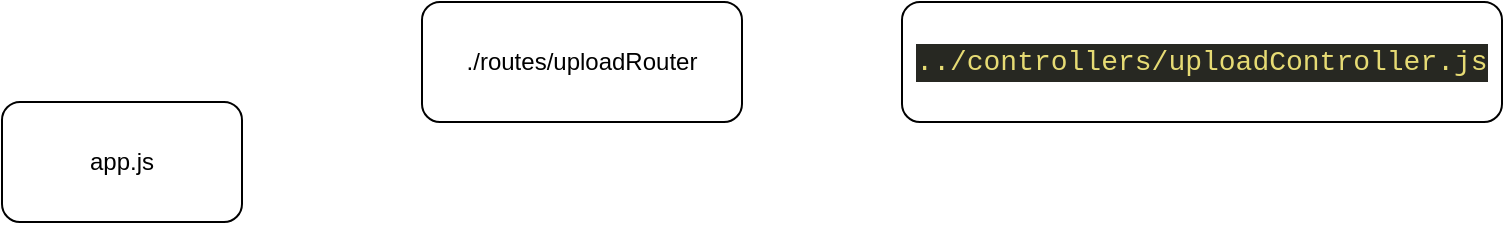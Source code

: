 <mxfile>
    <diagram id="EctXRN4JvicIDpXzQyQG" name="Page-1">
        <mxGraphModel dx="1025" dy="293" grid="1" gridSize="10" guides="1" tooltips="1" connect="1" arrows="1" fold="1" page="1" pageScale="1" pageWidth="850" pageHeight="1100" math="0" shadow="0">
            <root>
                <mxCell id="0"/>
                <mxCell id="1" parent="0"/>
                <mxCell id="2" value="app.js" style="rounded=1;whiteSpace=wrap;html=1;" vertex="1" parent="1">
                    <mxGeometry x="10" y="70" width="120" height="60" as="geometry"/>
                </mxCell>
                <mxCell id="3" value="./routes/uploadRouter" style="rounded=1;whiteSpace=wrap;html=1;" vertex="1" parent="1">
                    <mxGeometry x="220" y="20" width="160" height="60" as="geometry"/>
                </mxCell>
                <mxCell id="4" value="&lt;div style=&quot;color: rgb(248 , 248 , 242) ; background-color: rgb(39 , 40 , 34) ; font-family: &amp;#34;consolas&amp;#34; , &amp;#34;courier new&amp;#34; , monospace ; font-size: 14px ; line-height: 19px&quot;&gt;&lt;span style=&quot;color: #e6db74&quot;&gt;../controllers/uploadController.js&lt;/span&gt;&lt;/div&gt;" style="rounded=1;whiteSpace=wrap;html=1;" vertex="1" parent="1">
                    <mxGeometry x="460" y="20" width="300" height="60" as="geometry"/>
                </mxCell>
            </root>
        </mxGraphModel>
    </diagram>
</mxfile>